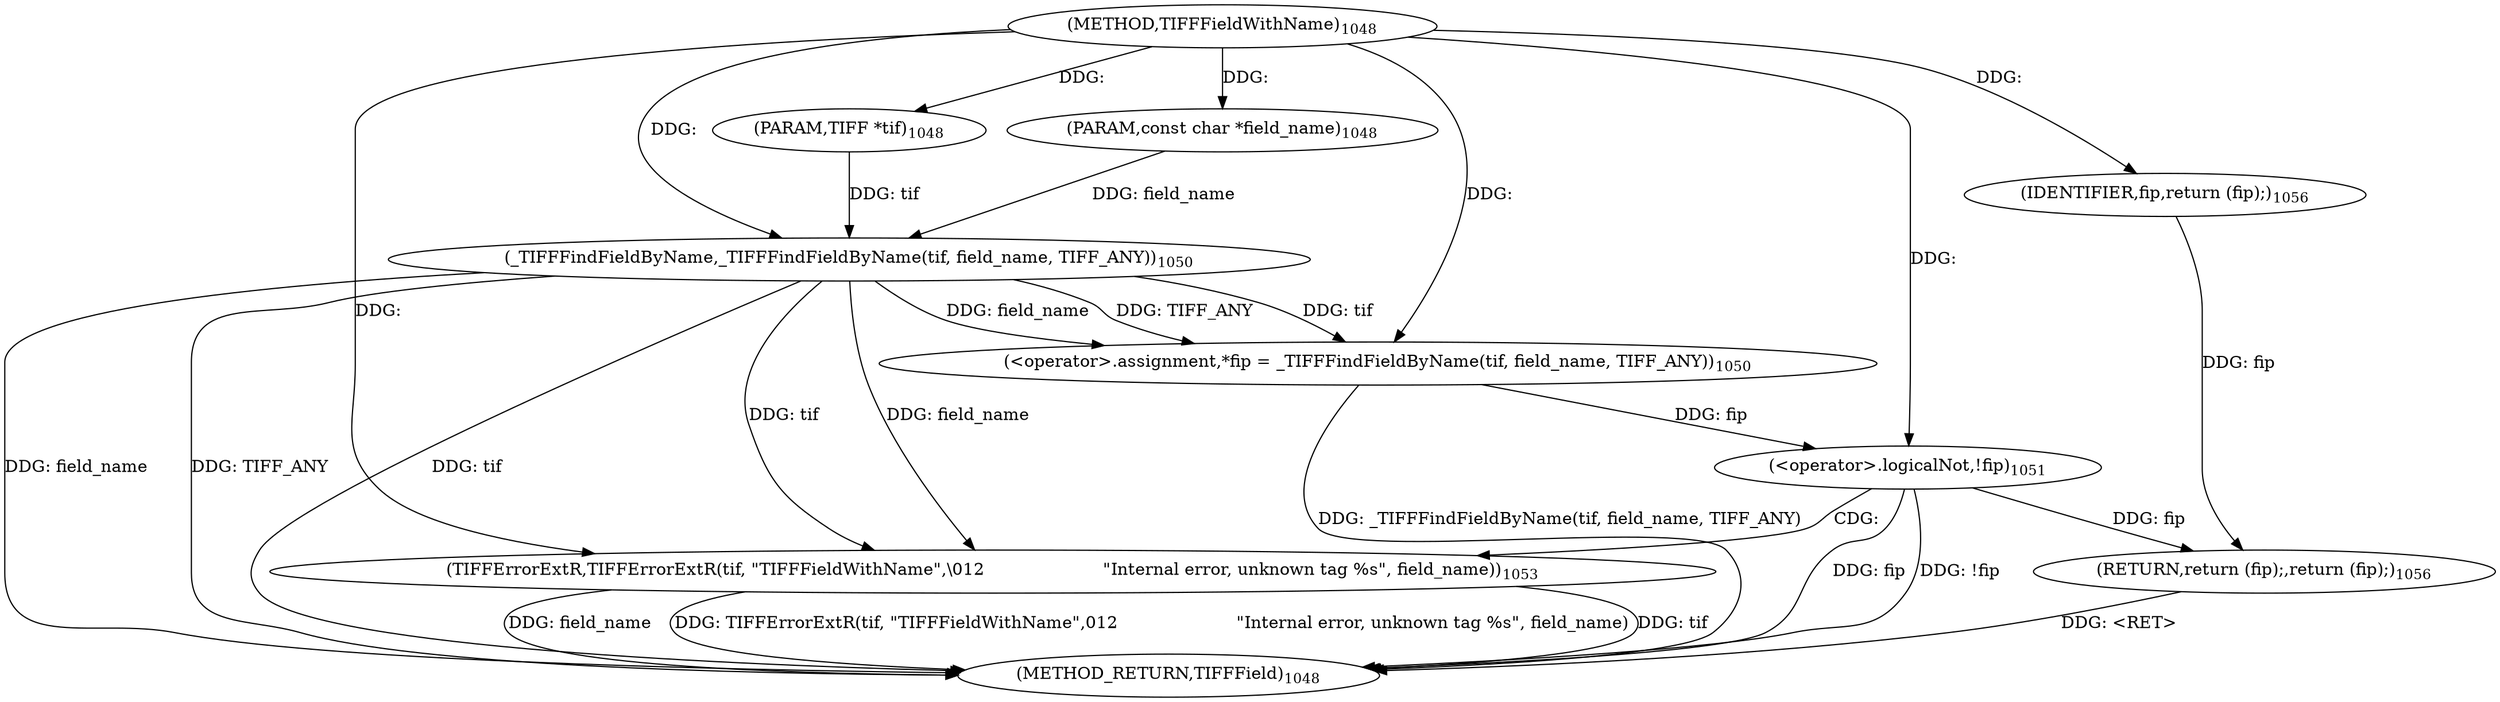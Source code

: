 digraph "TIFFFieldWithName" {  
"27655" [label = <(METHOD,TIFFFieldWithName)<SUB>1048</SUB>> ]
"27677" [label = <(METHOD_RETURN,TIFFField)<SUB>1048</SUB>> ]
"27656" [label = <(PARAM,TIFF *tif)<SUB>1048</SUB>> ]
"27657" [label = <(PARAM,const char *field_name)<SUB>1048</SUB>> ]
"27660" [label = <(&lt;operator&gt;.assignment,*fip = _TIFFFindFieldByName(tif, field_name, TIFF_ANY))<SUB>1050</SUB>> ]
"27675" [label = <(RETURN,return (fip);,return (fip);)<SUB>1056</SUB>> ]
"27667" [label = <(&lt;operator&gt;.logicalNot,!fip)<SUB>1051</SUB>> ]
"27676" [label = <(IDENTIFIER,fip,return (fip);)<SUB>1056</SUB>> ]
"27662" [label = <(_TIFFFindFieldByName,_TIFFFindFieldByName(tif, field_name, TIFF_ANY))<SUB>1050</SUB>> ]
"27670" [label = <(TIFFErrorExtR,TIFFErrorExtR(tif, &quot;TIFFFieldWithName&quot;,\012                      &quot;Internal error, unknown tag %s&quot;, field_name))<SUB>1053</SUB>> ]
  "27675" -> "27677"  [ label = "DDG: &lt;RET&gt;"] 
  "27662" -> "27677"  [ label = "DDG: tif"] 
  "27662" -> "27677"  [ label = "DDG: field_name"] 
  "27660" -> "27677"  [ label = "DDG: _TIFFFindFieldByName(tif, field_name, TIFF_ANY)"] 
  "27667" -> "27677"  [ label = "DDG: fip"] 
  "27667" -> "27677"  [ label = "DDG: !fip"] 
  "27670" -> "27677"  [ label = "DDG: tif"] 
  "27670" -> "27677"  [ label = "DDG: field_name"] 
  "27670" -> "27677"  [ label = "DDG: TIFFErrorExtR(tif, &quot;TIFFFieldWithName&quot;,\012                      &quot;Internal error, unknown tag %s&quot;, field_name)"] 
  "27662" -> "27677"  [ label = "DDG: TIFF_ANY"] 
  "27655" -> "27656"  [ label = "DDG: "] 
  "27655" -> "27657"  [ label = "DDG: "] 
  "27662" -> "27660"  [ label = "DDG: tif"] 
  "27662" -> "27660"  [ label = "DDG: field_name"] 
  "27662" -> "27660"  [ label = "DDG: TIFF_ANY"] 
  "27676" -> "27675"  [ label = "DDG: fip"] 
  "27667" -> "27675"  [ label = "DDG: fip"] 
  "27655" -> "27660"  [ label = "DDG: "] 
  "27655" -> "27676"  [ label = "DDG: "] 
  "27656" -> "27662"  [ label = "DDG: tif"] 
  "27655" -> "27662"  [ label = "DDG: "] 
  "27657" -> "27662"  [ label = "DDG: field_name"] 
  "27660" -> "27667"  [ label = "DDG: fip"] 
  "27655" -> "27667"  [ label = "DDG: "] 
  "27662" -> "27670"  [ label = "DDG: tif"] 
  "27655" -> "27670"  [ label = "DDG: "] 
  "27662" -> "27670"  [ label = "DDG: field_name"] 
  "27667" -> "27670"  [ label = "CDG: "] 
}
